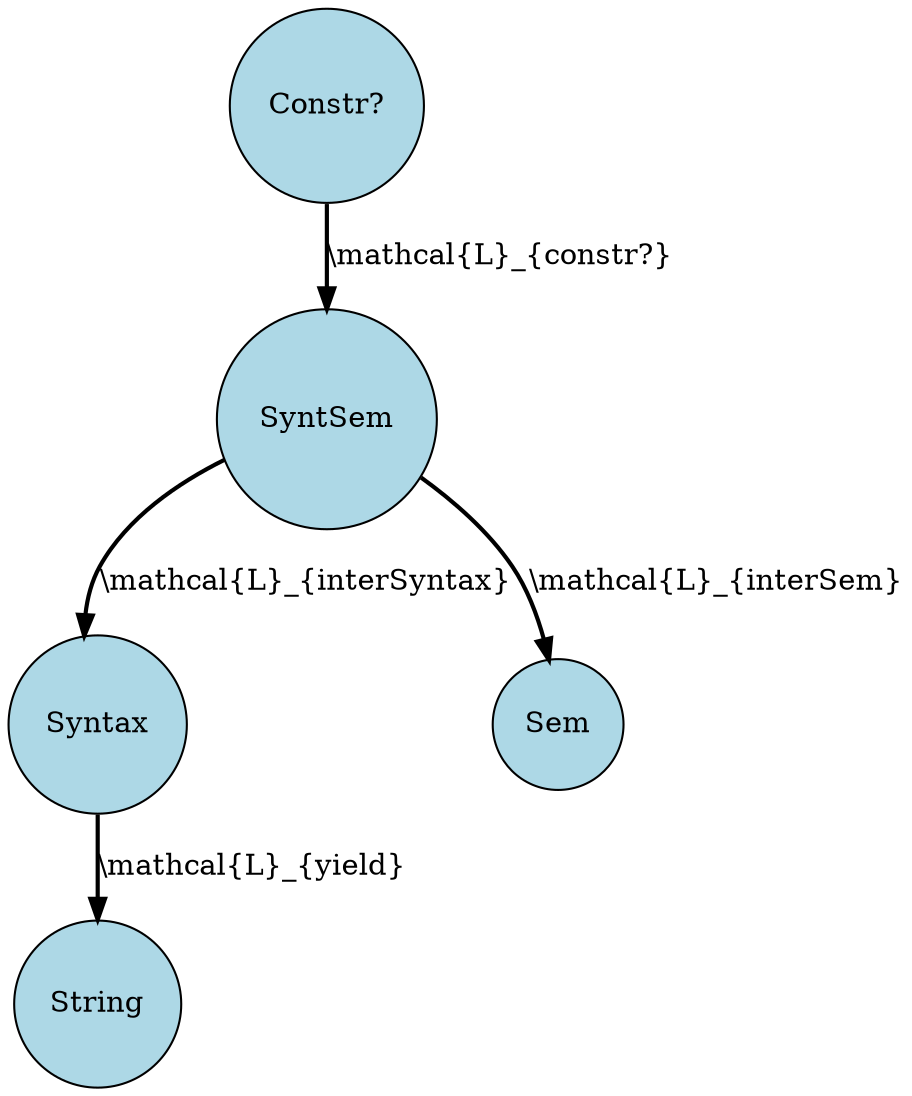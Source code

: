 strict digraph "fail2" {
  node [shape="circle",style="filled",fillcolor="lightblue"]
  edge [style="bold"]
  "Constr?" -> "SyntSem" [label="\\mathcal{L}_{constr?}"]
  "SyntSem" -> "Syntax" [label="\\mathcal{L}_{interSyntax}"]
  "Syntax" -> "String" [label="\\mathcal{L}_{yield}"]
  "SyntSem" -> "Sem" [label="\\mathcal{L}_{interSem}"]
}
